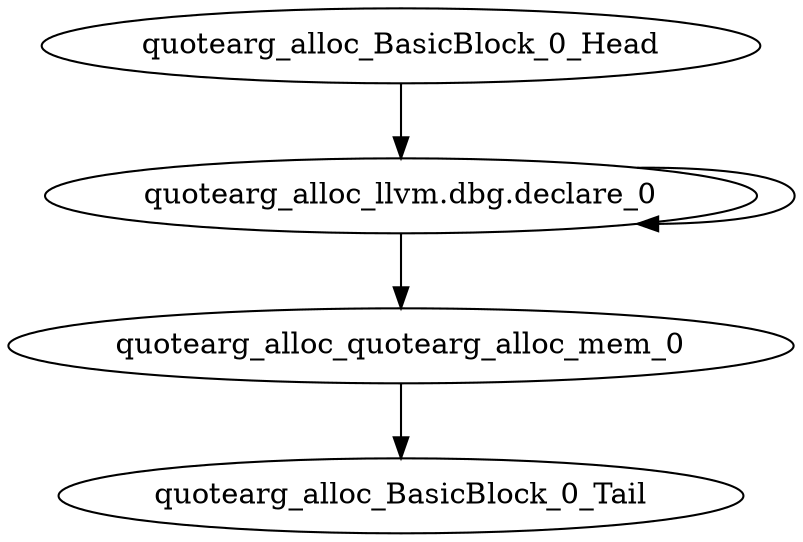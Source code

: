 digraph G {
    "quotearg_alloc_quotearg_alloc_mem_0" -> "quotearg_alloc_BasicBlock_0_Tail"
    "quotearg_alloc_llvm.dbg.declare_0" -> "quotearg_alloc_quotearg_alloc_mem_0"
    "quotearg_alloc_llvm.dbg.declare_0" -> "quotearg_alloc_llvm.dbg.declare_0"
    "quotearg_alloc_BasicBlock_0_Head" -> "quotearg_alloc_llvm.dbg.declare_0"
}
